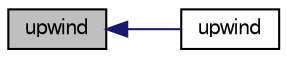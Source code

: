 digraph "upwind"
{
  bgcolor="transparent";
  edge [fontname="FreeSans",fontsize="10",labelfontname="FreeSans",labelfontsize="10"];
  node [fontname="FreeSans",fontsize="10",shape=record];
  rankdir="LR";
  Node1 [label="upwind",height=0.2,width=0.4,color="black", fillcolor="grey75", style="filled", fontcolor="black"];
  Node1 -> Node2 [dir="back",color="midnightblue",fontsize="10",style="solid",fontname="FreeSans"];
  Node2 [label="upwind",height=0.2,width=0.4,color="black",URL="$a23086.html#aba042e0fec21663c0c95f4b96a7a81b0",tooltip="Construct from Istream. "];
}
